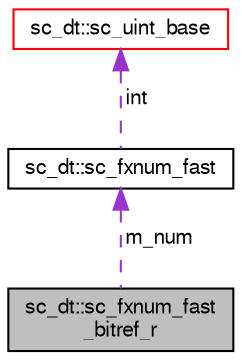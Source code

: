digraph "sc_dt::sc_fxnum_fast_bitref_r"
{
  edge [fontname="FreeSans",fontsize="10",labelfontname="FreeSans",labelfontsize="10"];
  node [fontname="FreeSans",fontsize="10",shape=record];
  Node2 [label="sc_dt::sc_fxnum_fast\l_bitref_r",height=0.2,width=0.4,color="black", fillcolor="grey75", style="filled", fontcolor="black"];
  Node3 -> Node2 [dir="back",color="darkorchid3",fontsize="10",style="dashed",label=" m_num" ,fontname="FreeSans"];
  Node3 [label="sc_dt::sc_fxnum_fast",height=0.2,width=0.4,color="black", fillcolor="white", style="filled",URL="$a01564.html"];
  Node4 -> Node3 [dir="back",color="darkorchid3",fontsize="10",style="dashed",label=" int" ,fontname="FreeSans"];
  Node4 [label="sc_dt::sc_uint_base",height=0.2,width=0.4,color="red", fillcolor="white", style="filled",URL="$a01740.html"];
}
